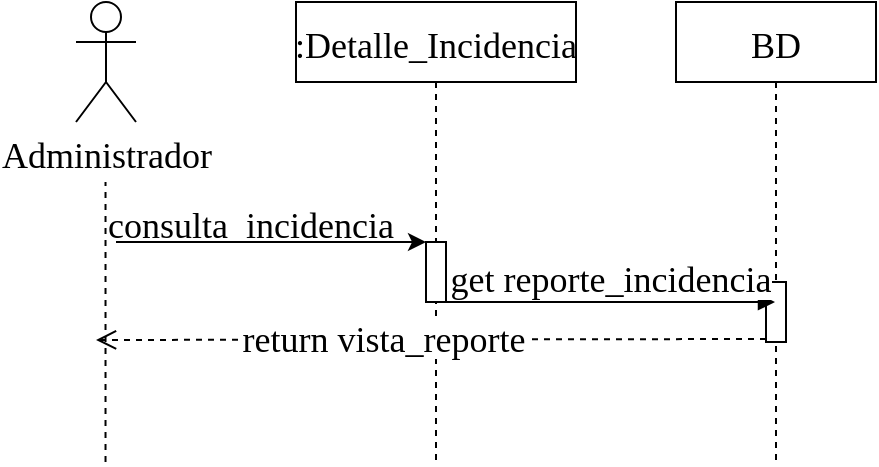 <mxfile version="20.2.3" type="device" pages="10"><diagram id="kgpKYQtTHZ0yAKxKKP6v" name="Page-1"><mxGraphModel dx="701" dy="534" grid="1" gridSize="10" guides="1" tooltips="1" connect="1" arrows="1" fold="1" page="1" pageScale="1" pageWidth="850" pageHeight="1100" math="0" shadow="0"><root><mxCell id="0"/><mxCell id="1" parent="0"/><mxCell id="3nuBFxr9cyL0pnOWT2aG-1" value=":Detalle_Incidencia" style="shape=umlLifeline;perimeter=lifelinePerimeter;container=1;collapsible=0;recursiveResize=0;rounded=0;shadow=0;strokeWidth=1;fontFamily=Garamond;fontSize=18;" parent="1" vertex="1"><mxGeometry x="150" y="80" width="140" height="230" as="geometry"/></mxCell><mxCell id="3nuBFxr9cyL0pnOWT2aG-2" value="" style="points=[];perimeter=orthogonalPerimeter;rounded=0;shadow=0;strokeWidth=1;fontFamily=Garamond;fontSize=18;" parent="3nuBFxr9cyL0pnOWT2aG-1" vertex="1"><mxGeometry x="65" y="120" width="10" height="30" as="geometry"/></mxCell><mxCell id="3nuBFxr9cyL0pnOWT2aG-4" value="" style="points=[];perimeter=orthogonalPerimeter;rounded=0;shadow=0;strokeWidth=1;fontFamily=Garamond;fontSize=18;" parent="3nuBFxr9cyL0pnOWT2aG-1" vertex="1"><mxGeometry x="65" y="120" width="10" height="30" as="geometry"/></mxCell><mxCell id="3nuBFxr9cyL0pnOWT2aG-5" value="BD" style="shape=umlLifeline;perimeter=lifelinePerimeter;container=1;collapsible=0;recursiveResize=0;rounded=0;shadow=0;strokeWidth=1;fontFamily=Garamond;fontSize=18;" parent="1" vertex="1"><mxGeometry x="340" y="80" width="100" height="230" as="geometry"/></mxCell><mxCell id="3nuBFxr9cyL0pnOWT2aG-6" value="" style="points=[];perimeter=orthogonalPerimeter;rounded=0;shadow=0;strokeWidth=1;fontFamily=Garamond;fontSize=18;" parent="3nuBFxr9cyL0pnOWT2aG-5" vertex="1"><mxGeometry x="45" y="140" width="10" height="30" as="geometry"/></mxCell><mxCell id="3nuBFxr9cyL0pnOWT2aG-7" value="return vista_reporte" style="verticalAlign=bottom;endArrow=open;dashed=1;endSize=8;exitX=0;exitY=0.95;shadow=0;strokeWidth=1;fontFamily=Garamond;fontSize=18;" parent="1" source="3nuBFxr9cyL0pnOWT2aG-6" edge="1"><mxGeometry x="0.139" y="11" relative="1" as="geometry"><mxPoint x="50" y="249" as="targetPoint"/><mxPoint as="offset"/></mxGeometry></mxCell><mxCell id="3nuBFxr9cyL0pnOWT2aG-8" value="get reporte_incidencia" style="verticalAlign=bottom;endArrow=block;shadow=0;strokeWidth=1;fontFamily=Garamond;fontSize=18;" parent="1" source="3nuBFxr9cyL0pnOWT2aG-2" target="3nuBFxr9cyL0pnOWT2aG-5" edge="1"><mxGeometry relative="1" as="geometry"><mxPoint x="275" y="160" as="sourcePoint"/><Array as="points"><mxPoint x="270" y="230"/><mxPoint x="300" y="230"/></Array></mxGeometry></mxCell><mxCell id="8NRNPy9KCh2GHbGPKh7A-1" value="Administrador" style="shape=umlActor;verticalLabelPosition=bottom;verticalAlign=top;html=1;outlineConnect=0;fontFamily=Garamond;fontSize=18;" parent="1" vertex="1"><mxGeometry x="40" y="80" width="30" height="60" as="geometry"/></mxCell><mxCell id="8NRNPy9KCh2GHbGPKh7A-2" value="" style="endArrow=none;dashed=1;html=1;rounded=0;fontFamily=Garamond;fontSize=18;" parent="1" edge="1"><mxGeometry width="50" height="50" relative="1" as="geometry"><mxPoint x="54.76" y="310" as="sourcePoint"/><mxPoint x="54.76" y="170" as="targetPoint"/></mxGeometry></mxCell><mxCell id="8NRNPy9KCh2GHbGPKh7A-6" value="" style="endArrow=classic;html=1;rounded=0;fontFamily=Garamond;fontSize=18;" parent="1" target="3nuBFxr9cyL0pnOWT2aG-2" edge="1"><mxGeometry width="50" height="50" relative="1" as="geometry"><mxPoint x="60" y="200" as="sourcePoint"/><mxPoint x="240" y="160" as="targetPoint"/><Array as="points"><mxPoint x="120" y="200"/></Array></mxGeometry></mxCell><mxCell id="8NRNPy9KCh2GHbGPKh7A-7" value="consulta_incidencia" style="text;strokeColor=none;fillColor=none;align=left;verticalAlign=middle;spacingLeft=4;spacingRight=4;overflow=hidden;points=[[0,0.5],[1,0.5]];portConstraint=eastwest;rotatable=0;fontFamily=Garamond;fontSize=18;" parent="1" vertex="1"><mxGeometry x="50" y="170" width="160" height="40" as="geometry"/></mxCell></root></mxGraphModel></diagram><diagram id="SjzTsq2jwaiyXoT6L8OG" name="Página-2"><mxGraphModel dx="701" dy="534" grid="1" gridSize="10" guides="1" tooltips="1" connect="1" arrows="1" fold="1" page="1" pageScale="1" pageWidth="827" pageHeight="1169" math="0" shadow="0"><root><mxCell id="0"/><mxCell id="1" parent="0"/><mxCell id="AZuqFh1myK5EBaofXlCm-1" value=":Ubicacion" style="shape=umlLifeline;perimeter=lifelinePerimeter;container=1;collapsible=0;recursiveResize=0;rounded=0;shadow=0;strokeWidth=1;" parent="1" vertex="1"><mxGeometry x="120" y="80" width="110" height="180" as="geometry"/></mxCell><mxCell id="AZuqFh1myK5EBaofXlCm-2" value="" style="points=[];perimeter=orthogonalPerimeter;rounded=0;shadow=0;strokeWidth=1;" parent="AZuqFh1myK5EBaofXlCm-1" vertex="1"><mxGeometry x="50" y="120" width="10" height="30" as="geometry"/></mxCell><mxCell id="AZuqFh1myK5EBaofXlCm-3" value="" style="points=[];perimeter=orthogonalPerimeter;rounded=0;shadow=0;strokeWidth=1;" parent="AZuqFh1myK5EBaofXlCm-1" vertex="1"><mxGeometry x="50" y="120" width="10" height="30" as="geometry"/></mxCell><mxCell id="AZuqFh1myK5EBaofXlCm-11" value="consulta_ubicacion" style="text;strokeColor=none;fillColor=none;align=left;verticalAlign=middle;spacingLeft=4;spacingRight=4;overflow=hidden;points=[[0,0.5],[1,0.5]];portConstraint=eastwest;rotatable=0;" parent="AZuqFh1myK5EBaofXlCm-1" vertex="1"><mxGeometry x="-70" y="90" width="120" height="40" as="geometry"/></mxCell><mxCell id="AZuqFh1myK5EBaofXlCm-4" value="Módulo_Telemetría" style="shape=umlLifeline;perimeter=lifelinePerimeter;container=1;collapsible=0;recursiveResize=0;rounded=0;shadow=0;strokeWidth=1;" parent="1" vertex="1"><mxGeometry x="300" y="80" width="100" height="180" as="geometry"/></mxCell><mxCell id="AZuqFh1myK5EBaofXlCm-5" value="" style="points=[];perimeter=orthogonalPerimeter;rounded=0;shadow=0;strokeWidth=1;" parent="AZuqFh1myK5EBaofXlCm-4" vertex="1"><mxGeometry x="45" y="140" width="10" height="30" as="geometry"/></mxCell><mxCell id="AZuqFh1myK5EBaofXlCm-6" value="return vista mapa_ubicación" style="verticalAlign=bottom;endArrow=open;dashed=1;endSize=8;exitX=0;exitY=0.95;shadow=0;strokeWidth=1;" parent="1" source="AZuqFh1myK5EBaofXlCm-5" edge="1"><mxGeometry relative="1" as="geometry"><mxPoint x="50" y="249" as="targetPoint"/></mxGeometry></mxCell><mxCell id="AZuqFh1myK5EBaofXlCm-7" value="get ubicacion_tiempo_real" style="verticalAlign=bottom;endArrow=block;shadow=0;strokeWidth=1;" parent="1" source="AZuqFh1myK5EBaofXlCm-2" target="AZuqFh1myK5EBaofXlCm-4" edge="1"><mxGeometry relative="1" as="geometry"><mxPoint x="275" y="160" as="sourcePoint"/><Array as="points"><mxPoint x="270" y="230"/><mxPoint x="300" y="230"/></Array></mxGeometry></mxCell><mxCell id="AZuqFh1myK5EBaofXlCm-8" value="Administrador" style="shape=umlActor;verticalLabelPosition=bottom;verticalAlign=top;html=1;outlineConnect=0;" parent="1" vertex="1"><mxGeometry x="40" y="80" width="30" height="60" as="geometry"/></mxCell><mxCell id="AZuqFh1myK5EBaofXlCm-9" value="" style="endArrow=none;dashed=1;html=1;rounded=0;" parent="1" edge="1"><mxGeometry width="50" height="50" relative="1" as="geometry"><mxPoint x="55" y="270" as="sourcePoint"/><mxPoint x="54.76" y="170" as="targetPoint"/></mxGeometry></mxCell><mxCell id="AZuqFh1myK5EBaofXlCm-10" value="" style="endArrow=classic;html=1;rounded=0;" parent="1" target="AZuqFh1myK5EBaofXlCm-2" edge="1"><mxGeometry width="50" height="50" relative="1" as="geometry"><mxPoint x="60" y="200" as="sourcePoint"/><mxPoint x="240" y="160" as="targetPoint"/><Array as="points"><mxPoint x="120" y="200"/></Array></mxGeometry></mxCell><mxCell id="AZuqFh1myK5EBaofXlCm-12" value="Consultar_ubicación_geográfica" style="text;strokeColor=none;fillColor=none;align=left;verticalAlign=middle;spacingLeft=4;spacingRight=4;overflow=hidden;points=[[0,0.5],[1,0.5]];portConstraint=eastwest;rotatable=0;" parent="1" vertex="1"><mxGeometry x="180" y="20" width="180" height="30" as="geometry"/></mxCell></root></mxGraphModel></diagram><diagram id="VGligO6lZd0agvUMxfJT" name="Página-3"><mxGraphModel dx="701" dy="491" grid="1" gridSize="10" guides="1" tooltips="1" connect="1" arrows="1" fold="1" page="1" pageScale="1" pageWidth="827" pageHeight="1169" math="0" shadow="0"><root><mxCell id="0"/><mxCell id="1" parent="0"/><mxCell id="AhzyybvsHh0ze__JKUHq-1" value=":Recuperar_contraseña" style="shape=umlLifeline;perimeter=lifelinePerimeter;container=1;collapsible=0;recursiveResize=0;rounded=0;shadow=0;strokeWidth=1;" parent="1" vertex="1"><mxGeometry x="140" y="70" width="140" height="290" as="geometry"/></mxCell><mxCell id="AhzyybvsHh0ze__JKUHq-3" value="" style="points=[];perimeter=orthogonalPerimeter;rounded=0;shadow=0;strokeWidth=1;" parent="AhzyybvsHh0ze__JKUHq-1" vertex="1"><mxGeometry x="65" y="120" width="10" height="160" as="geometry"/></mxCell><mxCell id="AhzyybvsHh0ze__JKUHq-4" value="solicitud recuperar_contaseña" style="text;strokeColor=none;fillColor=none;align=left;verticalAlign=middle;spacingLeft=4;spacingRight=4;overflow=hidden;points=[[0,0.5],[1,0.5]];portConstraint=eastwest;rotatable=0;fontSize=10;" parent="AhzyybvsHh0ze__JKUHq-1" vertex="1"><mxGeometry x="-90" y="100" width="150" height="40" as="geometry"/></mxCell><mxCell id="AhzyybvsHh0ze__JKUHq-17" value="" style="endArrow=classic;html=1;rounded=0;" parent="AhzyybvsHh0ze__JKUHq-1" edge="1"><mxGeometry width="50" height="50" relative="1" as="geometry"><mxPoint x="-80" y="200" as="sourcePoint"/><mxPoint x="65" y="200.0" as="targetPoint"/><Array as="points"><mxPoint x="-30" y="200"/></Array></mxGeometry></mxCell><mxCell id="AhzyybvsHh0ze__JKUHq-18" value="introducir email" style="edgeLabel;html=1;align=center;verticalAlign=middle;resizable=0;points=[];fontSize=10;" parent="AhzyybvsHh0ze__JKUHq-17" vertex="1" connectable="0"><mxGeometry x="-0.036" y="-1" relative="1" as="geometry"><mxPoint as="offset"/></mxGeometry></mxCell><mxCell id="AhzyybvsHh0ze__JKUHq-5" value="BD" style="shape=umlLifeline;perimeter=lifelinePerimeter;container=1;collapsible=0;recursiveResize=0;rounded=0;shadow=0;strokeWidth=1;" parent="1" vertex="1"><mxGeometry x="330" y="70" width="100" height="310" as="geometry"/></mxCell><mxCell id="AhzyybvsHh0ze__JKUHq-6" value="" style="points=[];perimeter=orthogonalPerimeter;rounded=0;shadow=0;strokeWidth=1;" parent="AhzyybvsHh0ze__JKUHq-5" vertex="1"><mxGeometry x="45" y="210" width="10" height="30" as="geometry"/></mxCell><mxCell id="AhzyybvsHh0ze__JKUHq-22" value="return existencia_email" style="edgeLabel;html=1;align=center;verticalAlign=middle;resizable=0;points=[];fontSize=10;" parent="AhzyybvsHh0ze__JKUHq-5" vertex="1" connectable="0"><mxGeometry x="-30.0" y="225" as="geometry"/></mxCell><mxCell id="AhzyybvsHh0ze__JKUHq-27" value="" style="points=[];perimeter=orthogonalPerimeter;rounded=0;shadow=0;strokeWidth=1;" parent="AhzyybvsHh0ze__JKUHq-5" vertex="1"><mxGeometry x="45" y="270" width="10" height="40" as="geometry"/></mxCell><mxCell id="AhzyybvsHh0ze__JKUHq-9" value="Administrador" style="shape=umlActor;verticalLabelPosition=bottom;verticalAlign=top;html=1;outlineConnect=0;" parent="1" vertex="1"><mxGeometry x="40" y="80" width="30" height="60" as="geometry"/></mxCell><mxCell id="AhzyybvsHh0ze__JKUHq-10" value="" style="endArrow=none;dashed=1;html=1;rounded=0;" parent="1" edge="1"><mxGeometry width="50" height="50" relative="1" as="geometry"><mxPoint x="55" y="380" as="sourcePoint"/><mxPoint x="54.76" y="170" as="targetPoint"/></mxGeometry></mxCell><mxCell id="AhzyybvsHh0ze__JKUHq-12" value="recuperar_contraseña" style="text;html=1;strokeColor=none;fillColor=none;align=center;verticalAlign=middle;whiteSpace=wrap;rounded=0;" parent="1" vertex="1"><mxGeometry x="170" y="20" width="60" height="30" as="geometry"/></mxCell><mxCell id="AhzyybvsHh0ze__JKUHq-11" value="" style="endArrow=classic;html=1;rounded=0;" parent="1" target="AhzyybvsHh0ze__JKUHq-3" edge="1"><mxGeometry width="50" height="50" relative="1" as="geometry"><mxPoint x="50" y="204.71" as="sourcePoint"/><mxPoint x="160" y="204.71" as="targetPoint"/><Array as="points"><mxPoint x="110" y="204.71"/></Array></mxGeometry></mxCell><mxCell id="AhzyybvsHh0ze__JKUHq-14" value="" style="endArrow=classic;html=1;rounded=0;fontSize=10;dashed=1;" parent="1" source="AhzyybvsHh0ze__JKUHq-1" edge="1"><mxGeometry width="50" height="50" relative="1" as="geometry"><mxPoint x="130" y="270" as="sourcePoint"/><mxPoint x="50" y="240" as="targetPoint"/><Array as="points"><mxPoint x="190" y="240"/></Array></mxGeometry></mxCell><mxCell id="AhzyybvsHh0ze__JKUHq-15" value="vista recuperar_contraseña" style="edgeLabel;html=1;align=center;verticalAlign=middle;resizable=0;points=[];fontSize=10;" parent="AhzyybvsHh0ze__JKUHq-14" vertex="1" connectable="0"><mxGeometry x="-0.117" y="-2" relative="1" as="geometry"><mxPoint x="-4" y="-8" as="offset"/></mxGeometry></mxCell><mxCell id="AhzyybvsHh0ze__JKUHq-19" value="" style="endArrow=classic;html=1;rounded=0;fontSize=10;" parent="1" source="AhzyybvsHh0ze__JKUHq-3" target="AhzyybvsHh0ze__JKUHq-6" edge="1"><mxGeometry width="50" height="50" relative="1" as="geometry"><mxPoint x="230" y="330" as="sourcePoint"/><mxPoint x="280" y="280" as="targetPoint"/><Array as="points"><mxPoint x="370" y="280"/></Array></mxGeometry></mxCell><mxCell id="AhzyybvsHh0ze__JKUHq-20" value="confirmar existencia_email" style="edgeLabel;html=1;align=center;verticalAlign=middle;resizable=0;points=[];fontSize=10;" parent="AhzyybvsHh0ze__JKUHq-19" vertex="1" connectable="0"><mxGeometry x="-0.133" y="2" relative="1" as="geometry"><mxPoint x="16" y="-8" as="offset"/></mxGeometry></mxCell><mxCell id="AhzyybvsHh0ze__JKUHq-21" value="" style="endArrow=classic;html=1;rounded=0;fontSize=10;dashed=1;exitX=-0.174;exitY=0.773;exitDx=0;exitDy=0;exitPerimeter=0;" parent="1" source="AhzyybvsHh0ze__JKUHq-6" target="AhzyybvsHh0ze__JKUHq-3" edge="1"><mxGeometry width="50" height="50" relative="1" as="geometry"><mxPoint x="250" y="350" as="sourcePoint"/><mxPoint x="300" y="300" as="targetPoint"/></mxGeometry></mxCell><mxCell id="AhzyybvsHh0ze__JKUHq-23" value="" style="endArrow=classic;html=1;rounded=0;dashed=1;fontSize=10;" parent="1" edge="1"><mxGeometry width="50" height="50" relative="1" as="geometry"><mxPoint x="200" y="310" as="sourcePoint"/><mxPoint x="50" y="310" as="targetPoint"/></mxGeometry></mxCell><mxCell id="AhzyybvsHh0ze__JKUHq-24" value="send correo_recuperacion" style="edgeLabel;html=1;align=center;verticalAlign=middle;resizable=0;points=[];fontSize=10;" parent="AhzyybvsHh0ze__JKUHq-23" vertex="1" connectable="0"><mxGeometry x="0.118" relative="1" as="geometry"><mxPoint x="10" y="-10" as="offset"/></mxGeometry></mxCell><mxCell id="AhzyybvsHh0ze__JKUHq-25" value="" style="endArrow=classic;html=1;rounded=0;fontSize=10;" parent="1" target="AhzyybvsHh0ze__JKUHq-3" edge="1"><mxGeometry width="50" height="50" relative="1" as="geometry"><mxPoint x="60" y="330" as="sourcePoint"/><mxPoint x="100" y="330" as="targetPoint"/></mxGeometry></mxCell><mxCell id="AhzyybvsHh0ze__JKUHq-26" value="nueva contraseña" style="edgeLabel;html=1;align=center;verticalAlign=middle;resizable=0;points=[];fontSize=10;" parent="AhzyybvsHh0ze__JKUHq-25" vertex="1" connectable="0"><mxGeometry x="-0.128" y="2" relative="1" as="geometry"><mxPoint as="offset"/></mxGeometry></mxCell><mxCell id="AhzyybvsHh0ze__JKUHq-28" value="" style="endArrow=classic;html=1;rounded=0;dashed=1;fontSize=10;" parent="1" source="AhzyybvsHh0ze__JKUHq-1" target="AhzyybvsHh0ze__JKUHq-5" edge="1"><mxGeometry width="50" height="50" relative="1" as="geometry"><mxPoint x="210" y="380" as="sourcePoint"/><mxPoint x="260" y="330" as="targetPoint"/><Array as="points"><mxPoint x="290" y="350"/></Array></mxGeometry></mxCell><mxCell id="AhzyybvsHh0ze__JKUHq-29" value="modificar contraseña" style="edgeLabel;html=1;align=center;verticalAlign=middle;resizable=0;points=[];fontSize=10;" parent="AhzyybvsHh0ze__JKUHq-28" vertex="1" connectable="0"><mxGeometry x="0.08" relative="1" as="geometry"><mxPoint as="offset"/></mxGeometry></mxCell><mxCell id="AhzyybvsHh0ze__JKUHq-30" value="" style="endArrow=classic;html=1;rounded=0;fontSize=10;exitX=0.327;exitY=0.972;exitDx=0;exitDy=0;exitPerimeter=0;dashed=1;" parent="1" source="AhzyybvsHh0ze__JKUHq-27" edge="1"><mxGeometry width="50" height="50" relative="1" as="geometry"><mxPoint x="210" y="310" as="sourcePoint"/><mxPoint x="50" y="379" as="targetPoint"/></mxGeometry></mxCell><mxCell id="AhzyybvsHh0ze__JKUHq-31" value="return mensaje contraseña modificada" style="edgeLabel;html=1;align=center;verticalAlign=middle;resizable=0;points=[];fontSize=10;" parent="AhzyybvsHh0ze__JKUHq-30" vertex="1" connectable="0"><mxGeometry x="-0.16" y="-1" relative="1" as="geometry"><mxPoint as="offset"/></mxGeometry></mxCell></root></mxGraphModel></diagram><diagram id="NOr4ytTS_Az-69XqBv30" name="Página-4"><mxGraphModel dx="701" dy="491" grid="1" gridSize="10" guides="1" tooltips="1" connect="1" arrows="1" fold="1" page="1" pageScale="1" pageWidth="827" pageHeight="1169" math="0" shadow="0"><root><mxCell id="0"/><mxCell id="1" parent="0"/><mxCell id="EfWYtMlt4604HBh-ELCZ-1" value="::Detalle_Incidencia" style="shape=umlLifeline;perimeter=lifelinePerimeter;container=1;collapsible=0;recursiveResize=0;rounded=0;shadow=0;strokeWidth=1;" vertex="1" parent="1"><mxGeometry x="140" y="70" width="140" height="290" as="geometry"/></mxCell><mxCell id="EfWYtMlt4604HBh-ELCZ-2" value="" style="points=[];perimeter=orthogonalPerimeter;rounded=0;shadow=0;strokeWidth=1;" vertex="1" parent="EfWYtMlt4604HBh-ELCZ-1"><mxGeometry x="65" y="120" width="10" height="90" as="geometry"/></mxCell><mxCell id="EfWYtMlt4604HBh-ELCZ-6" value="BD" style="shape=umlLifeline;perimeter=lifelinePerimeter;container=1;collapsible=0;recursiveResize=0;rounded=0;shadow=0;strokeWidth=1;" vertex="1" parent="1"><mxGeometry x="330" y="70" width="100" height="290" as="geometry"/></mxCell><mxCell id="EfWYtMlt4604HBh-ELCZ-7" value="" style="points=[];perimeter=orthogonalPerimeter;rounded=0;shadow=0;strokeWidth=1;" vertex="1" parent="EfWYtMlt4604HBh-ELCZ-6"><mxGeometry x="45" y="150" width="10" height="50" as="geometry"/></mxCell><mxCell id="EfWYtMlt4604HBh-ELCZ-4" value="" style="endArrow=classic;html=1;rounded=0;" edge="1" parent="EfWYtMlt4604HBh-ELCZ-6"><mxGeometry width="50" height="50" relative="1" as="geometry"><mxPoint x="-110" y="160" as="sourcePoint"/><mxPoint x="45" y="160.0" as="targetPoint"/><Array as="points"><mxPoint x="-50" y="160"/></Array></mxGeometry></mxCell><mxCell id="EfWYtMlt4604HBh-ELCZ-5" value="actualizar_estado_incidencia" style="edgeLabel;html=1;align=center;verticalAlign=middle;resizable=0;points=[];fontSize=10;" vertex="1" connectable="0" parent="EfWYtMlt4604HBh-ELCZ-4"><mxGeometry x="-0.036" y="-1" relative="1" as="geometry"><mxPoint x="1" y="-6" as="offset"/></mxGeometry></mxCell><mxCell id="EfWYtMlt4604HBh-ELCZ-10" value="Administrador" style="shape=umlActor;verticalLabelPosition=bottom;verticalAlign=top;html=1;outlineConnect=0;" vertex="1" parent="1"><mxGeometry x="40" y="80" width="30" height="60" as="geometry"/></mxCell><mxCell id="EfWYtMlt4604HBh-ELCZ-11" value="" style="endArrow=none;dashed=1;html=1;rounded=0;" edge="1" parent="1"><mxGeometry width="50" height="50" relative="1" as="geometry"><mxPoint x="55" y="360" as="sourcePoint"/><mxPoint x="54.76" y="170" as="targetPoint"/></mxGeometry></mxCell><mxCell id="EfWYtMlt4604HBh-ELCZ-12" value="" style="endArrow=classic;html=1;rounded=0;" edge="1" parent="1" target="EfWYtMlt4604HBh-ELCZ-2"><mxGeometry width="50" height="50" relative="1" as="geometry"><mxPoint x="50" y="204.71" as="sourcePoint"/><mxPoint x="160" y="204.71" as="targetPoint"/><Array as="points"><mxPoint x="110" y="204.71"/></Array></mxGeometry></mxCell><mxCell id="EfWYtMlt4604HBh-ELCZ-18" value="" style="endArrow=classic;html=1;rounded=0;dashed=1;fontSize=10;exitX=0.5;exitY=0.8;exitDx=0;exitDy=0;exitPerimeter=0;" edge="1" parent="1" source="EfWYtMlt4604HBh-ELCZ-7"><mxGeometry width="50" height="50" relative="1" as="geometry"><mxPoint x="365" y="260" as="sourcePoint"/><mxPoint x="215" y="260" as="targetPoint"/></mxGeometry></mxCell><mxCell id="EfWYtMlt4604HBh-ELCZ-19" value="confirmacion_actualización" style="edgeLabel;html=1;align=center;verticalAlign=middle;resizable=0;points=[];fontSize=10;" vertex="1" connectable="0" parent="EfWYtMlt4604HBh-ELCZ-18"><mxGeometry x="0.118" relative="1" as="geometry"><mxPoint x="19" y="-10" as="offset"/></mxGeometry></mxCell><mxCell id="EfWYtMlt4604HBh-ELCZ-3" value="confirmar_incidencia()" style="text;strokeColor=none;fillColor=none;align=left;verticalAlign=middle;spacingLeft=4;spacingRight=4;overflow=hidden;points=[[0,0.5],[1,0.5]];portConstraint=eastwest;rotatable=0;fontSize=10;" vertex="1" parent="1"><mxGeometry x="70" y="180" width="150" height="40" as="geometry"/></mxCell><mxCell id="dE3VVO-gOAfISPYzFRoo-1" value="" style="endArrow=classic;html=1;rounded=0;dashed=1;fontSize=10;" edge="1" parent="1"><mxGeometry width="50" height="50" relative="1" as="geometry"><mxPoint x="200" y="270" as="sourcePoint"/><mxPoint x="50" y="270" as="targetPoint"/></mxGeometry></mxCell><mxCell id="dE3VVO-gOAfISPYzFRoo-2" value="desplegar_estado" style="edgeLabel;html=1;align=center;verticalAlign=middle;resizable=0;points=[];fontSize=10;" vertex="1" connectable="0" parent="dE3VVO-gOAfISPYzFRoo-1"><mxGeometry x="0.118" relative="1" as="geometry"><mxPoint x="14" y="-10" as="offset"/></mxGeometry></mxCell></root></mxGraphModel></diagram><diagram id="EIse-NS0nMXlanOY8Tod" name="Página-5"><mxGraphModel dx="701" dy="534" grid="1" gridSize="10" guides="1" tooltips="1" connect="1" arrows="1" fold="1" page="1" pageScale="1" pageWidth="827" pageHeight="1169" math="0" shadow="0"><root><mxCell id="0"/><mxCell id="1" parent="0"/><mxCell id="soKhpLJ0jJwdsUSLjMyJ-1" value="::Perfil_Conductor" style="shape=umlLifeline;perimeter=lifelinePerimeter;container=1;collapsible=0;recursiveResize=0;rounded=0;shadow=0;strokeWidth=1;" parent="1" vertex="1"><mxGeometry x="140" y="70" width="140" height="290" as="geometry"/></mxCell><mxCell id="soKhpLJ0jJwdsUSLjMyJ-2" value="" style="points=[];perimeter=orthogonalPerimeter;rounded=0;shadow=0;strokeWidth=1;" parent="soKhpLJ0jJwdsUSLjMyJ-1" vertex="1"><mxGeometry x="65" y="120" width="10" height="90" as="geometry"/></mxCell><mxCell id="soKhpLJ0jJwdsUSLjMyJ-3" value="BD" style="shape=umlLifeline;perimeter=lifelinePerimeter;container=1;collapsible=0;recursiveResize=0;rounded=0;shadow=0;strokeWidth=1;" parent="1" vertex="1"><mxGeometry x="330" y="70" width="100" height="290" as="geometry"/></mxCell><mxCell id="soKhpLJ0jJwdsUSLjMyJ-4" value="" style="points=[];perimeter=orthogonalPerimeter;rounded=0;shadow=0;strokeWidth=1;" parent="soKhpLJ0jJwdsUSLjMyJ-3" vertex="1"><mxGeometry x="45" y="150" width="10" height="50" as="geometry"/></mxCell><mxCell id="soKhpLJ0jJwdsUSLjMyJ-5" value="" style="endArrow=classic;html=1;rounded=0;" parent="soKhpLJ0jJwdsUSLjMyJ-3" edge="1"><mxGeometry width="50" height="50" relative="1" as="geometry"><mxPoint x="-110" y="160" as="sourcePoint"/><mxPoint x="45" y="160.0" as="targetPoint"/><Array as="points"><mxPoint x="-50" y="160"/></Array></mxGeometry></mxCell><mxCell id="soKhpLJ0jJwdsUSLjMyJ-6" value="get_perfil_condudctor()" style="edgeLabel;html=1;align=center;verticalAlign=middle;resizable=0;points=[];fontSize=10;" parent="soKhpLJ0jJwdsUSLjMyJ-5" vertex="1" connectable="0"><mxGeometry x="-0.036" y="-1" relative="1" as="geometry"><mxPoint x="1" y="-6" as="offset"/></mxGeometry></mxCell><mxCell id="soKhpLJ0jJwdsUSLjMyJ-7" value="Administrador" style="shape=umlActor;verticalLabelPosition=bottom;verticalAlign=top;html=1;outlineConnect=0;" parent="1" vertex="1"><mxGeometry x="40" y="80" width="30" height="60" as="geometry"/></mxCell><mxCell id="soKhpLJ0jJwdsUSLjMyJ-8" value="" style="endArrow=none;dashed=1;html=1;rounded=0;" parent="1" edge="1"><mxGeometry width="50" height="50" relative="1" as="geometry"><mxPoint x="55" y="360" as="sourcePoint"/><mxPoint x="54.76" y="170" as="targetPoint"/></mxGeometry></mxCell><mxCell id="soKhpLJ0jJwdsUSLjMyJ-9" value="" style="endArrow=classic;html=1;rounded=0;" parent="1" target="soKhpLJ0jJwdsUSLjMyJ-2" edge="1"><mxGeometry width="50" height="50" relative="1" as="geometry"><mxPoint x="50" y="204.71" as="sourcePoint"/><mxPoint x="160" y="204.71" as="targetPoint"/><Array as="points"><mxPoint x="110" y="204.71"/></Array></mxGeometry></mxCell><mxCell id="soKhpLJ0jJwdsUSLjMyJ-10" value="" style="endArrow=classic;html=1;rounded=0;dashed=1;fontSize=10;exitX=0.5;exitY=0.8;exitDx=0;exitDy=0;exitPerimeter=0;" parent="1" source="soKhpLJ0jJwdsUSLjMyJ-4" edge="1"><mxGeometry width="50" height="50" relative="1" as="geometry"><mxPoint x="365" y="260" as="sourcePoint"/><mxPoint x="215" y="260" as="targetPoint"/></mxGeometry></mxCell><mxCell id="soKhpLJ0jJwdsUSLjMyJ-11" value="return_perfil_conductor()" style="edgeLabel;html=1;align=center;verticalAlign=middle;resizable=0;points=[];fontSize=10;" parent="soKhpLJ0jJwdsUSLjMyJ-10" vertex="1" connectable="0"><mxGeometry x="0.118" relative="1" as="geometry"><mxPoint x="19" y="-10" as="offset"/></mxGeometry></mxCell><mxCell id="soKhpLJ0jJwdsUSLjMyJ-12" value="consultar perfil conductor" style="text;strokeColor=none;fillColor=none;align=left;verticalAlign=middle;spacingLeft=4;spacingRight=4;overflow=hidden;points=[[0,0.5],[1,0.5]];portConstraint=eastwest;rotatable=0;fontSize=10;" parent="1" vertex="1"><mxGeometry x="70" y="180" width="150" height="40" as="geometry"/></mxCell><mxCell id="soKhpLJ0jJwdsUSLjMyJ-13" value="" style="endArrow=classic;html=1;rounded=0;dashed=1;fontSize=10;" parent="1" edge="1"><mxGeometry width="50" height="50" relative="1" as="geometry"><mxPoint x="200" y="270" as="sourcePoint"/><mxPoint x="50" y="270" as="targetPoint"/></mxGeometry></mxCell><mxCell id="soKhpLJ0jJwdsUSLjMyJ-14" value="desplegar vista perfil_conductor()" style="edgeLabel;html=1;align=center;verticalAlign=middle;resizable=0;points=[];fontSize=10;" parent="soKhpLJ0jJwdsUSLjMyJ-13" vertex="1" connectable="0"><mxGeometry x="0.118" relative="1" as="geometry"><mxPoint x="14" y="-10" as="offset"/></mxGeometry></mxCell><mxCell id="soKhpLJ0jJwdsUSLjMyJ-15" value="Mostrar Perfil&lt;br&gt;Conductor" style="text;html=1;strokeColor=none;fillColor=none;align=center;verticalAlign=middle;whiteSpace=wrap;rounded=0;" parent="1" vertex="1"><mxGeometry x="260" y="10" width="150" height="30" as="geometry"/></mxCell></root></mxGraphModel></diagram><diagram id="rVLgUNIEo6BQUTV96Ou0" name="Página-6"><mxGraphModel dx="701" dy="534" grid="1" gridSize="10" guides="1" tooltips="1" connect="1" arrows="1" fold="1" page="1" pageScale="1" pageWidth="827" pageHeight="1169" math="0" shadow="0"><root><mxCell id="0"/><mxCell id="1" parent="0"/><mxCell id="GebX2h0ET1mgKI0MlZ8d-1" value="::Perfil_Conductor" style="shape=umlLifeline;perimeter=lifelinePerimeter;container=1;collapsible=0;recursiveResize=0;rounded=0;shadow=0;strokeWidth=1;" parent="1" vertex="1"><mxGeometry x="140" y="70" width="140" height="290" as="geometry"/></mxCell><mxCell id="GebX2h0ET1mgKI0MlZ8d-2" value="" style="points=[];perimeter=orthogonalPerimeter;rounded=0;shadow=0;strokeWidth=1;" parent="GebX2h0ET1mgKI0MlZ8d-1" vertex="1"><mxGeometry x="65" y="120" width="10" height="90" as="geometry"/></mxCell><mxCell id="GebX2h0ET1mgKI0MlZ8d-3" value="BD" style="shape=umlLifeline;perimeter=lifelinePerimeter;container=1;collapsible=0;recursiveResize=0;rounded=0;shadow=0;strokeWidth=1;" parent="1" vertex="1"><mxGeometry x="330" y="70" width="100" height="290" as="geometry"/></mxCell><mxCell id="GebX2h0ET1mgKI0MlZ8d-4" value="" style="points=[];perimeter=orthogonalPerimeter;rounded=0;shadow=0;strokeWidth=1;" parent="GebX2h0ET1mgKI0MlZ8d-3" vertex="1"><mxGeometry x="45" y="150" width="10" height="50" as="geometry"/></mxCell><mxCell id="GebX2h0ET1mgKI0MlZ8d-5" value="" style="endArrow=classic;html=1;rounded=0;" parent="GebX2h0ET1mgKI0MlZ8d-3" edge="1"><mxGeometry width="50" height="50" relative="1" as="geometry"><mxPoint x="-110" y="160" as="sourcePoint"/><mxPoint x="45" y="160.0" as="targetPoint"/><Array as="points"><mxPoint x="-50" y="160"/></Array></mxGeometry></mxCell><mxCell id="GebX2h0ET1mgKI0MlZ8d-6" value="get_perfil_condudctor()" style="edgeLabel;html=1;align=center;verticalAlign=middle;resizable=0;points=[];fontSize=10;" parent="GebX2h0ET1mgKI0MlZ8d-5" vertex="1" connectable="0"><mxGeometry x="-0.036" y="-1" relative="1" as="geometry"><mxPoint x="1" y="-6" as="offset"/></mxGeometry></mxCell><mxCell id="GebX2h0ET1mgKI0MlZ8d-7" value="Administrador" style="shape=umlActor;verticalLabelPosition=bottom;verticalAlign=top;html=1;outlineConnect=0;" parent="1" vertex="1"><mxGeometry x="40" y="80" width="30" height="60" as="geometry"/></mxCell><mxCell id="GebX2h0ET1mgKI0MlZ8d-8" value="" style="endArrow=none;dashed=1;html=1;rounded=0;" parent="1" edge="1"><mxGeometry width="50" height="50" relative="1" as="geometry"><mxPoint x="55" y="360" as="sourcePoint"/><mxPoint x="54.76" y="170" as="targetPoint"/></mxGeometry></mxCell><mxCell id="GebX2h0ET1mgKI0MlZ8d-9" value="" style="endArrow=classic;html=1;rounded=0;" parent="1" target="GebX2h0ET1mgKI0MlZ8d-2" edge="1"><mxGeometry width="50" height="50" relative="1" as="geometry"><mxPoint x="50" y="204.71" as="sourcePoint"/><mxPoint x="160" y="204.71" as="targetPoint"/><Array as="points"><mxPoint x="110" y="204.71"/></Array></mxGeometry></mxCell><mxCell id="GebX2h0ET1mgKI0MlZ8d-10" value="" style="endArrow=classic;html=1;rounded=0;dashed=1;fontSize=10;exitX=0.5;exitY=0.8;exitDx=0;exitDy=0;exitPerimeter=0;" parent="1" source="GebX2h0ET1mgKI0MlZ8d-4" edge="1"><mxGeometry width="50" height="50" relative="1" as="geometry"><mxPoint x="365" y="260" as="sourcePoint"/><mxPoint x="215" y="260" as="targetPoint"/></mxGeometry></mxCell><mxCell id="GebX2h0ET1mgKI0MlZ8d-11" value="return_perfil_conductor()" style="edgeLabel;html=1;align=center;verticalAlign=middle;resizable=0;points=[];fontSize=10;" parent="GebX2h0ET1mgKI0MlZ8d-10" vertex="1" connectable="0"><mxGeometry x="0.118" relative="1" as="geometry"><mxPoint x="19" y="-10" as="offset"/></mxGeometry></mxCell><mxCell id="GebX2h0ET1mgKI0MlZ8d-12" value="consultar perfil conductor" style="text;strokeColor=none;fillColor=none;align=left;verticalAlign=middle;spacingLeft=4;spacingRight=4;overflow=hidden;points=[[0,0.5],[1,0.5]];portConstraint=eastwest;rotatable=0;fontSize=10;" parent="1" vertex="1"><mxGeometry x="70" y="180" width="150" height="40" as="geometry"/></mxCell><mxCell id="GebX2h0ET1mgKI0MlZ8d-13" value="" style="endArrow=classic;html=1;rounded=0;dashed=1;fontSize=10;" parent="1" edge="1"><mxGeometry width="50" height="50" relative="1" as="geometry"><mxPoint x="200" y="270" as="sourcePoint"/><mxPoint x="50" y="270" as="targetPoint"/></mxGeometry></mxCell><mxCell id="GebX2h0ET1mgKI0MlZ8d-14" value="desplegar vista perfil_conductor()" style="edgeLabel;html=1;align=center;verticalAlign=middle;resizable=0;points=[];fontSize=10;" parent="GebX2h0ET1mgKI0MlZ8d-13" vertex="1" connectable="0"><mxGeometry x="0.118" relative="1" as="geometry"><mxPoint x="14" y="-10" as="offset"/></mxGeometry></mxCell><mxCell id="Xmny3YBpAYYf3OAa079m-1" value="registrar usuario" style="text;html=1;strokeColor=none;fillColor=none;align=center;verticalAlign=middle;whiteSpace=wrap;rounded=0;" parent="1" vertex="1"><mxGeometry x="200" y="20" width="120" height="30" as="geometry"/></mxCell></root></mxGraphModel></diagram><diagram id="evhWwOPnHR5LXg8o00oY" name="Página-7"><mxGraphModel dx="701" dy="534" grid="1" gridSize="10" guides="1" tooltips="1" connect="1" arrows="1" fold="1" page="1" pageScale="1" pageWidth="827" pageHeight="1169" math="0" shadow="0"><root><mxCell id="0"/><mxCell id="1" parent="0"/><mxCell id="ujtA_qVNPXi9Er6KYwSN-1" value="::Perfil_Conductor" style="shape=umlLifeline;perimeter=lifelinePerimeter;container=1;collapsible=0;recursiveResize=0;rounded=0;shadow=0;strokeWidth=1;" vertex="1" parent="1"><mxGeometry x="140" y="70" width="140" height="290" as="geometry"/></mxCell><mxCell id="ujtA_qVNPXi9Er6KYwSN-2" value="" style="points=[];perimeter=orthogonalPerimeter;rounded=0;shadow=0;strokeWidth=1;" vertex="1" parent="ujtA_qVNPXi9Er6KYwSN-1"><mxGeometry x="65" y="120" width="10" height="160" as="geometry"/></mxCell><mxCell id="XaFyUOaeR8lainUBc16V-1" value="ingresar nuevos_datos" style="text;strokeColor=none;fillColor=none;align=left;verticalAlign=middle;spacingLeft=4;spacingRight=4;overflow=hidden;points=[[0,0.5],[1,0.5]];portConstraint=eastwest;rotatable=0;fontSize=10;" vertex="1" parent="ujtA_qVNPXi9Er6KYwSN-1"><mxGeometry x="-60" y="190" width="150" height="40" as="geometry"/></mxCell><mxCell id="ujtA_qVNPXi9Er6KYwSN-3" value="BD" style="shape=umlLifeline;perimeter=lifelinePerimeter;container=1;collapsible=0;recursiveResize=0;rounded=0;shadow=0;strokeWidth=1;" vertex="1" parent="1"><mxGeometry x="330" y="70" width="100" height="290" as="geometry"/></mxCell><mxCell id="ujtA_qVNPXi9Er6KYwSN-4" value="" style="points=[];perimeter=orthogonalPerimeter;rounded=0;shadow=0;strokeWidth=1;" vertex="1" parent="ujtA_qVNPXi9Er6KYwSN-3"><mxGeometry x="45" y="150" width="10" height="50" as="geometry"/></mxCell><mxCell id="ujtA_qVNPXi9Er6KYwSN-5" value="" style="endArrow=classic;html=1;rounded=0;" edge="1" parent="ujtA_qVNPXi9Er6KYwSN-3"><mxGeometry width="50" height="50" relative="1" as="geometry"><mxPoint x="-110" y="160" as="sourcePoint"/><mxPoint x="45" y="160.0" as="targetPoint"/><Array as="points"><mxPoint x="-50" y="160"/></Array></mxGeometry></mxCell><mxCell id="ujtA_qVNPXi9Er6KYwSN-6" value="get_perfil_condudctor()" style="edgeLabel;html=1;align=center;verticalAlign=middle;resizable=0;points=[];fontSize=10;" vertex="1" connectable="0" parent="ujtA_qVNPXi9Er6KYwSN-5"><mxGeometry x="-0.036" y="-1" relative="1" as="geometry"><mxPoint x="1" y="-6" as="offset"/></mxGeometry></mxCell><mxCell id="XaFyUOaeR8lainUBc16V-6" value="" style="points=[];perimeter=orthogonalPerimeter;rounded=0;shadow=0;strokeWidth=1;" vertex="1" parent="ujtA_qVNPXi9Er6KYwSN-3"><mxGeometry x="45" y="230" width="10" height="50" as="geometry"/></mxCell><mxCell id="XaFyUOaeR8lainUBc16V-10" value="" style="endArrow=classic;html=1;rounded=0;dashed=1;fontSize=10;exitX=0.5;exitY=0.8;exitDx=0;exitDy=0;exitPerimeter=0;" edge="1" parent="ujtA_qVNPXi9Er6KYwSN-3"><mxGeometry width="50" height="50" relative="1" as="geometry"><mxPoint x="45" y="270" as="sourcePoint"/><mxPoint x="-120" y="270" as="targetPoint"/></mxGeometry></mxCell><mxCell id="XaFyUOaeR8lainUBc16V-11" value="return nuevo_perfil()" style="edgeLabel;html=1;align=center;verticalAlign=middle;resizable=0;points=[];fontSize=10;" vertex="1" connectable="0" parent="XaFyUOaeR8lainUBc16V-10"><mxGeometry x="0.118" relative="1" as="geometry"><mxPoint x="19" y="-10" as="offset"/></mxGeometry></mxCell><mxCell id="ujtA_qVNPXi9Er6KYwSN-7" value="Administrador" style="shape=umlActor;verticalLabelPosition=bottom;verticalAlign=top;html=1;outlineConnect=0;" vertex="1" parent="1"><mxGeometry x="40" y="80" width="30" height="60" as="geometry"/></mxCell><mxCell id="ujtA_qVNPXi9Er6KYwSN-8" value="" style="endArrow=none;dashed=1;html=1;rounded=0;" edge="1" parent="1"><mxGeometry width="50" height="50" relative="1" as="geometry"><mxPoint x="55" y="360" as="sourcePoint"/><mxPoint x="54.76" y="170" as="targetPoint"/></mxGeometry></mxCell><mxCell id="ujtA_qVNPXi9Er6KYwSN-9" value="" style="endArrow=classic;html=1;rounded=0;" edge="1" parent="1" target="ujtA_qVNPXi9Er6KYwSN-2"><mxGeometry width="50" height="50" relative="1" as="geometry"><mxPoint x="50" y="204.71" as="sourcePoint"/><mxPoint x="160" y="204.71" as="targetPoint"/><Array as="points"><mxPoint x="110" y="204.71"/></Array></mxGeometry></mxCell><mxCell id="ujtA_qVNPXi9Er6KYwSN-10" value="" style="endArrow=classic;html=1;rounded=0;dashed=1;fontSize=10;exitX=0.5;exitY=0.8;exitDx=0;exitDy=0;exitPerimeter=0;" edge="1" parent="1" source="ujtA_qVNPXi9Er6KYwSN-4"><mxGeometry width="50" height="50" relative="1" as="geometry"><mxPoint x="365" y="260" as="sourcePoint"/><mxPoint x="215" y="260" as="targetPoint"/></mxGeometry></mxCell><mxCell id="ujtA_qVNPXi9Er6KYwSN-11" value="return_perfil_conductor()" style="edgeLabel;html=1;align=center;verticalAlign=middle;resizable=0;points=[];fontSize=10;" vertex="1" connectable="0" parent="ujtA_qVNPXi9Er6KYwSN-10"><mxGeometry x="0.118" relative="1" as="geometry"><mxPoint x="19" y="-10" as="offset"/></mxGeometry></mxCell><mxCell id="ujtA_qVNPXi9Er6KYwSN-12" value="modificar datos" style="text;strokeColor=none;fillColor=none;align=left;verticalAlign=middle;spacingLeft=4;spacingRight=4;overflow=hidden;points=[[0,0.5],[1,0.5]];portConstraint=eastwest;rotatable=0;fontSize=10;" vertex="1" parent="1"><mxGeometry x="80" y="180" width="150" height="40" as="geometry"/></mxCell><mxCell id="ujtA_qVNPXi9Er6KYwSN-15" value="Modificar Usuario" style="text;html=1;strokeColor=none;fillColor=none;align=center;verticalAlign=middle;whiteSpace=wrap;rounded=0;" vertex="1" parent="1"><mxGeometry x="200" y="20" width="120" height="30" as="geometry"/></mxCell><mxCell id="XaFyUOaeR8lainUBc16V-5" value="" style="endArrow=classic;html=1;rounded=0;" edge="1" parent="1" target="ujtA_qVNPXi9Er6KYwSN-1"><mxGeometry width="50" height="50" relative="1" as="geometry"><mxPoint x="50" y="290" as="sourcePoint"/><mxPoint x="220" y="160" as="targetPoint"/></mxGeometry></mxCell><mxCell id="XaFyUOaeR8lainUBc16V-7" value="" style="endArrow=classic;html=1;rounded=0;entryX=0.083;entryY=0.195;entryDx=0;entryDy=0;entryPerimeter=0;" edge="1" parent="1" source="ujtA_qVNPXi9Er6KYwSN-2" target="XaFyUOaeR8lainUBc16V-6"><mxGeometry width="50" height="50" relative="1" as="geometry"><mxPoint x="225.5" y="310" as="sourcePoint"/><mxPoint x="370" y="310" as="targetPoint"/></mxGeometry></mxCell><mxCell id="XaFyUOaeR8lainUBc16V-8" value="modificar ()" style="text;strokeColor=none;fillColor=none;align=left;verticalAlign=middle;spacingLeft=4;spacingRight=4;overflow=hidden;points=[[0,0.5],[1,0.5]];portConstraint=eastwest;rotatable=0;fontSize=10;" vertex="1" parent="1"><mxGeometry x="264" y="280" width="150" height="40" as="geometry"/></mxCell></root></mxGraphModel></diagram><diagram id="FaKTcWUXXxra-OVzwHbn" name="Página-8"><mxGraphModel dx="483" dy="368" grid="1" gridSize="10" guides="1" tooltips="1" connect="1" arrows="1" fold="1" page="1" pageScale="1" pageWidth="827" pageHeight="1169" math="0" shadow="0"><root><mxCell id="0"/><mxCell id="1" parent="0"/><mxCell id="wCj1IDbikf7RbsP0vmq_-1" value="Eliminar Usuario" style="text;html=1;strokeColor=none;fillColor=none;align=center;verticalAlign=middle;whiteSpace=wrap;rounded=0;" vertex="1" parent="1"><mxGeometry x="280" y="80" width="130" height="40" as="geometry"/></mxCell><mxCell id="vU0IunOZ2X6VZBkjiUDl-21" value="::Perfil_Conductor" style="shape=umlLifeline;perimeter=lifelinePerimeter;container=1;collapsible=0;recursiveResize=0;rounded=0;shadow=0;strokeWidth=1;" vertex="1" parent="1"><mxGeometry x="230" y="140" width="140" height="290" as="geometry"/></mxCell><mxCell id="vU0IunOZ2X6VZBkjiUDl-22" value="" style="points=[];perimeter=orthogonalPerimeter;rounded=0;shadow=0;strokeWidth=1;" vertex="1" parent="vU0IunOZ2X6VZBkjiUDl-21"><mxGeometry x="65" y="120" width="10" height="160" as="geometry"/></mxCell><mxCell id="vU0IunOZ2X6VZBkjiUDl-36" value="solicitud eliminar perfil" style="text;strokeColor=none;fillColor=none;align=left;verticalAlign=middle;spacingLeft=4;spacingRight=4;overflow=hidden;points=[[0,0.5],[1,0.5]];portConstraint=eastwest;rotatable=0;fontSize=12;" vertex="1" parent="vU0IunOZ2X6VZBkjiUDl-21"><mxGeometry x="-75" y="100" width="150" height="40" as="geometry"/></mxCell><mxCell id="vU0IunOZ2X6VZBkjiUDl-24" value="BD" style="shape=umlLifeline;perimeter=lifelinePerimeter;container=1;collapsible=0;recursiveResize=0;rounded=0;shadow=0;strokeWidth=1;" vertex="1" parent="1"><mxGeometry x="420" y="140" width="100" height="290" as="geometry"/></mxCell><mxCell id="vU0IunOZ2X6VZBkjiUDl-25" value="" style="points=[];perimeter=orthogonalPerimeter;rounded=0;shadow=0;strokeWidth=1;" vertex="1" parent="vU0IunOZ2X6VZBkjiUDl-24"><mxGeometry x="45" y="150" width="10" height="50" as="geometry"/></mxCell><mxCell id="vU0IunOZ2X6VZBkjiUDl-26" value="" style="endArrow=classic;html=1;rounded=0;" edge="1" parent="vU0IunOZ2X6VZBkjiUDl-24"><mxGeometry width="50" height="50" relative="1" as="geometry"><mxPoint x="-110" y="160" as="sourcePoint"/><mxPoint x="45" y="160.0" as="targetPoint"/><Array as="points"><mxPoint x="-50" y="160"/></Array></mxGeometry></mxCell><mxCell id="vU0IunOZ2X6VZBkjiUDl-27" value="&lt;font style=&quot;font-size: 12px;&quot;&gt;get_perfil_condudctor()&lt;/font&gt;" style="edgeLabel;html=1;align=center;verticalAlign=middle;resizable=0;points=[];fontSize=10;" vertex="1" connectable="0" parent="vU0IunOZ2X6VZBkjiUDl-26"><mxGeometry x="-0.036" y="-1" relative="1" as="geometry"><mxPoint x="1" y="-6" as="offset"/></mxGeometry></mxCell><mxCell id="vU0IunOZ2X6VZBkjiUDl-28" value="" style="points=[];perimeter=orthogonalPerimeter;rounded=0;shadow=0;strokeWidth=1;" vertex="1" parent="vU0IunOZ2X6VZBkjiUDl-24"><mxGeometry x="45" y="230" width="10" height="50" as="geometry"/></mxCell><mxCell id="vU0IunOZ2X6VZBkjiUDl-29" value="" style="endArrow=classic;html=1;rounded=0;dashed=1;fontSize=10;exitX=0.5;exitY=0.8;exitDx=0;exitDy=0;exitPerimeter=0;" edge="1" parent="vU0IunOZ2X6VZBkjiUDl-24"><mxGeometry width="50" height="50" relative="1" as="geometry"><mxPoint x="45" y="270" as="sourcePoint"/><mxPoint x="-120" y="270" as="targetPoint"/></mxGeometry></mxCell><mxCell id="vU0IunOZ2X6VZBkjiUDl-30" value="&lt;font style=&quot;font-size: 12px;&quot;&gt;return confirmación&lt;/font&gt;" style="edgeLabel;html=1;align=center;verticalAlign=middle;resizable=0;points=[];fontSize=10;" vertex="1" connectable="0" parent="vU0IunOZ2X6VZBkjiUDl-29"><mxGeometry x="0.118" relative="1" as="geometry"><mxPoint x="19" y="-10" as="offset"/></mxGeometry></mxCell><mxCell id="vU0IunOZ2X6VZBkjiUDl-31" value="Administrador" style="shape=umlActor;verticalLabelPosition=bottom;verticalAlign=top;html=1;outlineConnect=0;" vertex="1" parent="1"><mxGeometry x="130" y="150" width="30" height="60" as="geometry"/></mxCell><mxCell id="vU0IunOZ2X6VZBkjiUDl-32" value="" style="endArrow=none;dashed=1;html=1;rounded=0;" edge="1" parent="1"><mxGeometry width="50" height="50" relative="1" as="geometry"><mxPoint x="145" y="430" as="sourcePoint"/><mxPoint x="144.76" y="240" as="targetPoint"/></mxGeometry></mxCell><mxCell id="vU0IunOZ2X6VZBkjiUDl-33" value="" style="endArrow=classic;html=1;rounded=0;" edge="1" parent="1" target="vU0IunOZ2X6VZBkjiUDl-22"><mxGeometry width="50" height="50" relative="1" as="geometry"><mxPoint x="140" y="274.71" as="sourcePoint"/><mxPoint x="250" y="274.71" as="targetPoint"/><Array as="points"><mxPoint x="200" y="274.71"/></Array></mxGeometry></mxCell><mxCell id="vU0IunOZ2X6VZBkjiUDl-34" value="" style="endArrow=classic;html=1;rounded=0;dashed=1;fontSize=10;exitX=0.5;exitY=0.8;exitDx=0;exitDy=0;exitPerimeter=0;" edge="1" parent="1" source="vU0IunOZ2X6VZBkjiUDl-25"><mxGeometry width="50" height="50" relative="1" as="geometry"><mxPoint x="455" y="330" as="sourcePoint"/><mxPoint x="305" y="330" as="targetPoint"/></mxGeometry></mxCell><mxCell id="vU0IunOZ2X6VZBkjiUDl-35" value="&lt;font style=&quot;font-size: 12px;&quot;&gt;pedir_confirmación()&lt;/font&gt;" style="edgeLabel;html=1;align=center;verticalAlign=middle;resizable=0;points=[];fontSize=10;" vertex="1" connectable="0" parent="vU0IunOZ2X6VZBkjiUDl-34"><mxGeometry x="0.118" relative="1" as="geometry"><mxPoint x="19" y="-10" as="offset"/></mxGeometry></mxCell><mxCell id="vU0IunOZ2X6VZBkjiUDl-38" value="" style="endArrow=classic;html=1;rounded=0;" edge="1" parent="1" target="vU0IunOZ2X6VZBkjiUDl-21"><mxGeometry width="50" height="50" relative="1" as="geometry"><mxPoint x="140" y="360" as="sourcePoint"/><mxPoint x="310" y="230" as="targetPoint"/></mxGeometry></mxCell><mxCell id="vU0IunOZ2X6VZBkjiUDl-39" value="" style="endArrow=classic;html=1;rounded=0;entryX=0.083;entryY=0.195;entryDx=0;entryDy=0;entryPerimeter=0;" edge="1" parent="1" source="vU0IunOZ2X6VZBkjiUDl-22" target="vU0IunOZ2X6VZBkjiUDl-28"><mxGeometry width="50" height="50" relative="1" as="geometry"><mxPoint x="315.5" y="380" as="sourcePoint"/><mxPoint x="460" y="380" as="targetPoint"/></mxGeometry></mxCell><mxCell id="vU0IunOZ2X6VZBkjiUDl-40" value="eliminar_perfil()" style="text;strokeColor=none;fillColor=none;align=left;verticalAlign=middle;spacingLeft=4;spacingRight=4;overflow=hidden;points=[[0,0.5],[1,0.5]];portConstraint=eastwest;rotatable=0;fontSize=12;" vertex="1" parent="1"><mxGeometry x="354" y="350" width="150" height="40" as="geometry"/></mxCell><mxCell id="vU0IunOZ2X6VZBkjiUDl-23" value="ingresar confirmación" style="text;strokeColor=none;fillColor=none;align=left;verticalAlign=middle;spacingLeft=4;spacingRight=4;overflow=hidden;points=[[0,0.5],[1,0.5]];portConstraint=eastwest;rotatable=0;fontSize=12;" vertex="1" parent="1"><mxGeometry x="155" y="330" width="150" height="40" as="geometry"/></mxCell></root></mxGraphModel></diagram><diagram id="L5K-hauh0n5XKckd-nTi" name="Página-9"><mxGraphModel dx="483" dy="368" grid="1" gridSize="10" guides="1" tooltips="1" connect="1" arrows="1" fold="1" page="1" pageScale="1" pageWidth="827" pageHeight="1169" math="0" shadow="0"><root><mxCell id="0"/><mxCell id="1" parent="0"/><mxCell id="Kknhl69o-sdjzn61ArS7-1" value="Módulo de Telemetría" style="shape=umlLifeline;perimeter=lifelinePerimeter;container=1;collapsible=0;recursiveResize=0;rounded=0;shadow=0;strokeWidth=1;" vertex="1" parent="1"><mxGeometry x="260" y="130" width="180" height="290" as="geometry"/></mxCell><mxCell id="Kknhl69o-sdjzn61ArS7-2" value="" style="points=[];perimeter=orthogonalPerimeter;rounded=0;shadow=0;strokeWidth=1;" vertex="1" parent="Kknhl69o-sdjzn61ArS7-1"><mxGeometry x="85" y="120" width="10" height="160" as="geometry"/></mxCell><mxCell id="Kknhl69o-sdjzn61ArS7-4" value="Módulo Central de Procesamiento" style="shape=umlLifeline;perimeter=lifelinePerimeter;container=1;collapsible=0;recursiveResize=0;rounded=0;shadow=0;strokeWidth=1;" vertex="1" parent="1"><mxGeometry x="550" y="130" width="200" height="290" as="geometry"/></mxCell><mxCell id="Kknhl69o-sdjzn61ArS7-5" value="" style="points=[];perimeter=orthogonalPerimeter;rounded=0;shadow=0;strokeWidth=1;" vertex="1" parent="Kknhl69o-sdjzn61ArS7-4"><mxGeometry x="95" y="150" width="10" height="50" as="geometry"/></mxCell><mxCell id="Kknhl69o-sdjzn61ArS7-11" value="Administrador" style="shape=umlActor;verticalLabelPosition=bottom;verticalAlign=top;html=1;outlineConnect=0;" vertex="1" parent="1"><mxGeometry x="130" y="150" width="30" height="60" as="geometry"/></mxCell><mxCell id="Kknhl69o-sdjzn61ArS7-12" value="" style="endArrow=none;dashed=1;html=1;rounded=0;" edge="1" parent="1"><mxGeometry width="50" height="50" relative="1" as="geometry"><mxPoint x="145" y="430" as="sourcePoint"/><mxPoint x="144.76" y="240" as="targetPoint"/></mxGeometry></mxCell><mxCell id="Kknhl69o-sdjzn61ArS7-13" value="" style="endArrow=classic;html=1;rounded=0;" edge="1" parent="1" target="Kknhl69o-sdjzn61ArS7-2"><mxGeometry width="50" height="50" relative="1" as="geometry"><mxPoint x="140" y="274.71" as="sourcePoint"/><mxPoint x="250" y="274.71" as="targetPoint"/><Array as="points"><mxPoint x="200" y="274.71"/></Array></mxGeometry></mxCell><mxCell id="Kknhl69o-sdjzn61ArS7-14" value="" style="endArrow=classic;html=1;rounded=0;dashed=1;fontSize=10;" edge="1" parent="1" source="Kknhl69o-sdjzn61ArS7-5"><mxGeometry width="50" height="50" relative="1" as="geometry"><mxPoint x="580" y="330" as="sourcePoint"/><mxPoint x="360" y="330" as="targetPoint"/></mxGeometry></mxCell><mxCell id="Kknhl69o-sdjzn61ArS7-15" value="&lt;font style=&quot;font-size: 12px;&quot;&gt;return estado()&lt;/font&gt;" style="edgeLabel;html=1;align=center;verticalAlign=middle;resizable=0;points=[];fontSize=10;" vertex="1" connectable="0" parent="Kknhl69o-sdjzn61ArS7-14"><mxGeometry x="0.118" relative="1" as="geometry"><mxPoint x="19" y="-10" as="offset"/></mxGeometry></mxCell><mxCell id="Kknhl69o-sdjzn61ArS7-20" value="Generar Mensaje de Alerta" style="text;html=1;strokeColor=none;fillColor=none;align=center;verticalAlign=middle;whiteSpace=wrap;rounded=0;fontSize=12;" vertex="1" parent="1"><mxGeometry x="260" y="100" width="175" height="30" as="geometry"/></mxCell><mxCell id="Kknhl69o-sdjzn61ArS7-3" value="solicitar estado_funcionamiento" style="text;strokeColor=none;fillColor=none;align=left;verticalAlign=middle;spacingLeft=4;spacingRight=4;overflow=hidden;points=[[0,0.5],[1,0.5]];portConstraint=eastwest;rotatable=0;fontSize=12;" vertex="1" parent="1"><mxGeometry x="150" y="240" width="190" height="40" as="geometry"/></mxCell><mxCell id="Kknhl69o-sdjzn61ArS7-6" value="" style="endArrow=classic;html=1;rounded=0;" edge="1" parent="1" target="Kknhl69o-sdjzn61ArS7-4"><mxGeometry width="50" height="50" relative="1" as="geometry"><mxPoint x="360" y="290" as="sourcePoint"/><mxPoint x="595" y="290.0" as="targetPoint"/><Array as="points"><mxPoint x="500" y="290"/></Array></mxGeometry></mxCell><mxCell id="Kknhl69o-sdjzn61ArS7-7" value="&lt;span style=&quot;font-size: 12px;&quot;&gt;get estado()&lt;/span&gt;" style="edgeLabel;html=1;align=center;verticalAlign=middle;resizable=0;points=[];fontSize=10;" vertex="1" connectable="0" parent="Kknhl69o-sdjzn61ArS7-6"><mxGeometry x="-0.036" y="-1" relative="1" as="geometry"><mxPoint x="1" y="-6" as="offset"/></mxGeometry></mxCell><mxCell id="Kknhl69o-sdjzn61ArS7-21" value="" style="endArrow=classic;html=1;rounded=0;dashed=1;fontSize=10;" edge="1" parent="1"><mxGeometry width="50" height="50" relative="1" as="geometry"><mxPoint x="345" y="350" as="sourcePoint"/><mxPoint x="150" y="350" as="targetPoint"/></mxGeometry></mxCell><mxCell id="Kknhl69o-sdjzn61ArS7-22" value="&lt;font style=&quot;font-size: 12px;&quot;&gt;return estado()&lt;/font&gt;" style="edgeLabel;html=1;align=center;verticalAlign=middle;resizable=0;points=[];fontSize=10;" vertex="1" connectable="0" parent="Kknhl69o-sdjzn61ArS7-21"><mxGeometry x="0.118" relative="1" as="geometry"><mxPoint x="19" y="-10" as="offset"/></mxGeometry></mxCell></root></mxGraphModel></diagram><diagram id="Z956tlxwoStvmXDdPm4e" name="Página-10"><mxGraphModel dx="701" dy="534" grid="1" gridSize="10" guides="1" tooltips="1" connect="1" arrows="1" fold="1" page="1" pageScale="1" pageWidth="827" pageHeight="1169" math="0" shadow="0"><root><mxCell id="0"/><mxCell id="1" parent="0"/><mxCell id="F5GjpA9djPInEpAoxlXD-6" value="List" style="swimlane;fontStyle=0;childLayout=stackLayout;horizontal=1;startSize=30;horizontalStack=0;resizeParent=1;resizeParentMax=0;resizeLast=0;collapsible=1;marginBottom=0;fontSize=12;" vertex="1" parent="1"><mxGeometry x="300" y="120" width="140" height="120" as="geometry"/></mxCell><mxCell id="F5GjpA9djPInEpAoxlXD-7" value="Item 1" style="text;strokeColor=none;fillColor=none;align=left;verticalAlign=middle;spacingLeft=4;spacingRight=4;overflow=hidden;points=[[0,0.5],[1,0.5]];portConstraint=eastwest;rotatable=0;fontSize=12;" vertex="1" parent="F5GjpA9djPInEpAoxlXD-6"><mxGeometry y="30" width="140" height="30" as="geometry"/></mxCell><mxCell id="F5GjpA9djPInEpAoxlXD-8" value="Item 2" style="text;strokeColor=none;fillColor=none;align=left;verticalAlign=middle;spacingLeft=4;spacingRight=4;overflow=hidden;points=[[0,0.5],[1,0.5]];portConstraint=eastwest;rotatable=0;fontSize=12;" vertex="1" parent="F5GjpA9djPInEpAoxlXD-6"><mxGeometry y="60" width="140" height="30" as="geometry"/></mxCell><mxCell id="F5GjpA9djPInEpAoxlXD-9" value="Item 3" style="text;strokeColor=none;fillColor=none;align=left;verticalAlign=middle;spacingLeft=4;spacingRight=4;overflow=hidden;points=[[0,0.5],[1,0.5]];portConstraint=eastwest;rotatable=0;fontSize=12;" vertex="1" parent="F5GjpA9djPInEpAoxlXD-6"><mxGeometry y="90" width="140" height="30" as="geometry"/></mxCell></root></mxGraphModel></diagram></mxfile>